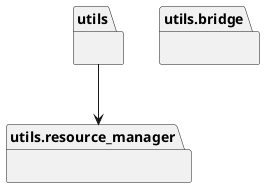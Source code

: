 @startuml packages
set namespaceSeparator none
package "utils" as utils {
}
package "utils.bridge" as utils.bridge {
}
package "utils.resource_manager" as utils.resource_manager {
}
utils --> utils.resource_manager
@enduml
